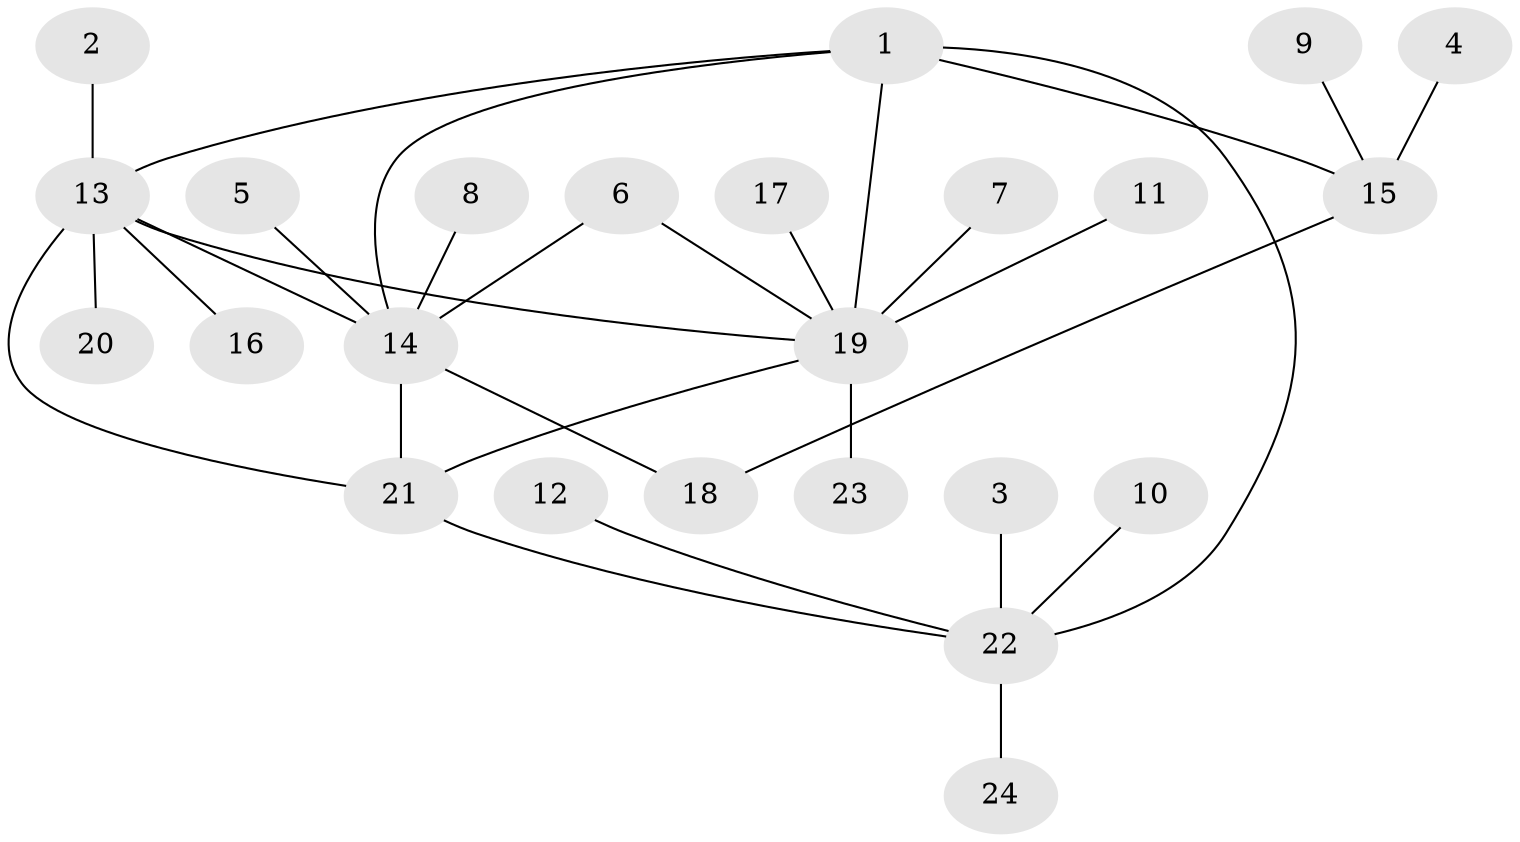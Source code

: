 // original degree distribution, {5: 0.0851063829787234, 8: 0.02127659574468085, 6: 0.02127659574468085, 4: 0.0425531914893617, 3: 0.06382978723404255, 10: 0.02127659574468085, 7: 0.02127659574468085, 1: 0.5531914893617021, 2: 0.1702127659574468}
// Generated by graph-tools (version 1.1) at 2025/50/03/09/25 03:50:33]
// undirected, 24 vertices, 30 edges
graph export_dot {
graph [start="1"]
  node [color=gray90,style=filled];
  1;
  2;
  3;
  4;
  5;
  6;
  7;
  8;
  9;
  10;
  11;
  12;
  13;
  14;
  15;
  16;
  17;
  18;
  19;
  20;
  21;
  22;
  23;
  24;
  1 -- 13 [weight=1.0];
  1 -- 14 [weight=1.0];
  1 -- 15 [weight=1.0];
  1 -- 19 [weight=2.0];
  1 -- 22 [weight=1.0];
  2 -- 13 [weight=1.0];
  3 -- 22 [weight=1.0];
  4 -- 15 [weight=1.0];
  5 -- 14 [weight=1.0];
  6 -- 14 [weight=1.0];
  6 -- 19 [weight=1.0];
  7 -- 19 [weight=1.0];
  8 -- 14 [weight=1.0];
  9 -- 15 [weight=1.0];
  10 -- 22 [weight=1.0];
  11 -- 19 [weight=1.0];
  12 -- 22 [weight=1.0];
  13 -- 14 [weight=1.0];
  13 -- 16 [weight=1.0];
  13 -- 19 [weight=1.0];
  13 -- 20 [weight=1.0];
  13 -- 21 [weight=1.0];
  14 -- 18 [weight=1.0];
  14 -- 21 [weight=2.0];
  15 -- 18 [weight=1.0];
  17 -- 19 [weight=1.0];
  19 -- 21 [weight=1.0];
  19 -- 23 [weight=1.0];
  21 -- 22 [weight=1.0];
  22 -- 24 [weight=1.0];
}
